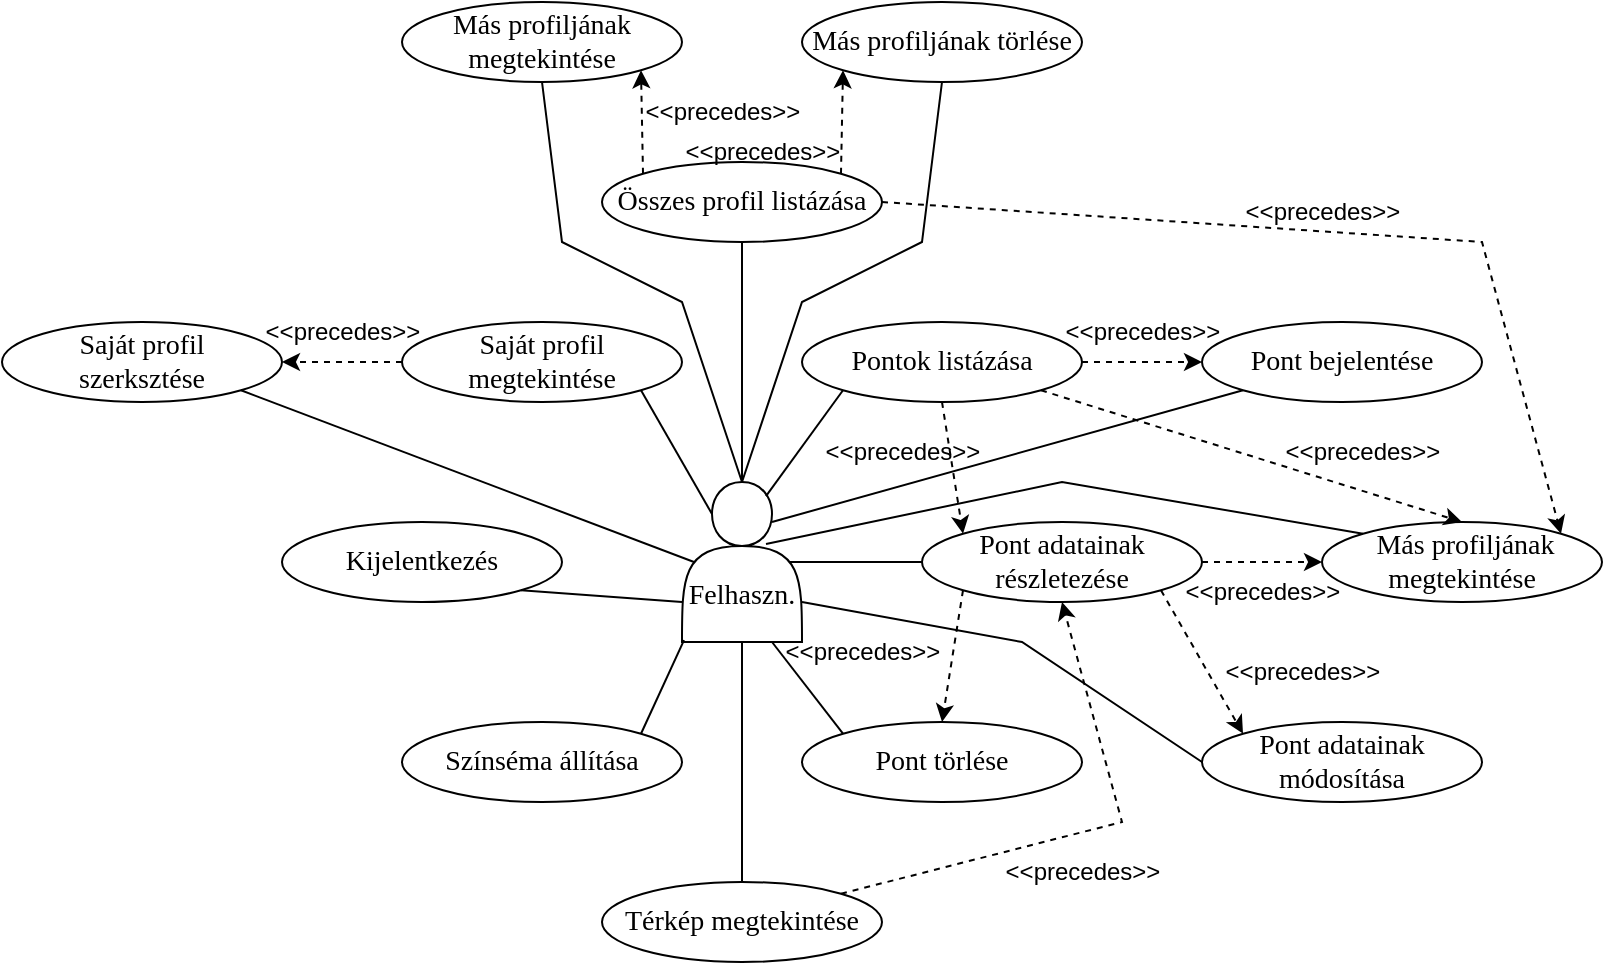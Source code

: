 <mxfile version="24.0.4" type="device">
  <diagram name="1 oldal" id="ZEmaSlT312Er0jaVH2z7">
    <mxGraphModel dx="3034" dy="1784" grid="1" gridSize="10" guides="1" tooltips="1" connect="1" arrows="1" fold="1" page="1" pageScale="1" pageWidth="1600" pageHeight="900" math="0" shadow="0">
      <root>
        <mxCell id="0" />
        <mxCell id="1" parent="0" />
        <mxCell id="2mtIZXTCqTXwhXVJZt-6-7" style="rounded=0;orthogonalLoop=1;jettySize=auto;html=1;exitX=0.75;exitY=0.25;exitDx=0;exitDy=0;exitPerimeter=0;entryX=0;entryY=1;entryDx=0;entryDy=0;endArrow=none;endFill=0;" parent="1" source="ISlp1e6x_ZDFkrLWW4SW-1" target="2mtIZXTCqTXwhXVJZt-6-1" edge="1">
          <mxGeometry relative="1" as="geometry" />
        </mxCell>
        <mxCell id="2mtIZXTCqTXwhXVJZt-6-8" style="rounded=0;orthogonalLoop=1;jettySize=auto;html=1;entryX=0;entryY=0.5;entryDx=0;entryDy=0;endArrow=none;endFill=0;exitX=1;exitY=0.75;exitDx=0;exitDy=0;" parent="1" source="ISlp1e6x_ZDFkrLWW4SW-1" target="2mtIZXTCqTXwhXVJZt-6-4" edge="1">
          <mxGeometry relative="1" as="geometry">
            <mxPoint x="260" y="200" as="sourcePoint" />
            <Array as="points">
              <mxPoint x="370" y="200" />
            </Array>
          </mxGeometry>
        </mxCell>
        <mxCell id="YN04f7YGZs9V2Ry6o0Kq-4" style="rounded=0;orthogonalLoop=1;jettySize=auto;html=1;exitX=0.75;exitY=1;exitDx=0;exitDy=0;entryX=0;entryY=0;entryDx=0;entryDy=0;endArrow=none;endFill=0;" parent="1" source="ISlp1e6x_ZDFkrLWW4SW-1" target="YN04f7YGZs9V2Ry6o0Kq-1" edge="1">
          <mxGeometry relative="1" as="geometry" />
        </mxCell>
        <mxCell id="7Pud5vr0-5RCTm2Akbo9-6" style="edgeStyle=orthogonalEdgeStyle;rounded=0;orthogonalLoop=1;jettySize=auto;html=1;exitX=0.5;exitY=0;exitDx=0;exitDy=0;entryX=0.5;entryY=1;entryDx=0;entryDy=0;endArrow=none;endFill=0;" edge="1" parent="1" source="ISlp1e6x_ZDFkrLWW4SW-1" target="7Pud5vr0-5RCTm2Akbo9-1">
          <mxGeometry relative="1" as="geometry" />
        </mxCell>
        <mxCell id="7Pud5vr0-5RCTm2Akbo9-9" style="rounded=0;orthogonalLoop=1;jettySize=auto;html=1;exitX=0.5;exitY=0;exitDx=0;exitDy=0;strokeColor=default;align=center;verticalAlign=middle;fontFamily=Helvetica;fontSize=11;fontColor=default;labelBackgroundColor=default;endArrow=none;endFill=0;entryX=0.5;entryY=1;entryDx=0;entryDy=0;" edge="1" parent="1" source="ISlp1e6x_ZDFkrLWW4SW-1" target="7Pud5vr0-5RCTm2Akbo9-2">
          <mxGeometry relative="1" as="geometry">
            <mxPoint x="150" as="targetPoint" />
            <Array as="points">
              <mxPoint x="200" y="30" />
              <mxPoint x="140" />
            </Array>
          </mxGeometry>
        </mxCell>
        <mxCell id="7Pud5vr0-5RCTm2Akbo9-10" style="rounded=0;orthogonalLoop=1;jettySize=auto;html=1;exitX=0.5;exitY=0;exitDx=0;exitDy=0;entryX=0.5;entryY=1;entryDx=0;entryDy=0;strokeColor=default;align=center;verticalAlign=middle;fontFamily=Helvetica;fontSize=11;fontColor=default;labelBackgroundColor=default;endArrow=none;endFill=0;elbow=vertical;" edge="1" parent="1" source="ISlp1e6x_ZDFkrLWW4SW-1" target="7Pud5vr0-5RCTm2Akbo9-4">
          <mxGeometry relative="1" as="geometry">
            <Array as="points">
              <mxPoint x="260" y="30" />
              <mxPoint x="320" />
            </Array>
          </mxGeometry>
        </mxCell>
        <mxCell id="ISlp1e6x_ZDFkrLWW4SW-1" value="&lt;div style=&quot;font-size: 14px;&quot;&gt;&lt;br style=&quot;font-size: 14px;&quot;&gt;&lt;/div&gt;&lt;div style=&quot;font-size: 14px;&quot;&gt;&lt;br&gt;&lt;/div&gt;Felhaszn." style="shape=actor;whiteSpace=wrap;html=1;fontFamily=Garamond;fontSize=14;" parent="1" vertex="1">
          <mxGeometry x="200" y="120" width="60" height="80" as="geometry" />
        </mxCell>
        <mxCell id="ISlp1e6x_ZDFkrLWW4SW-14" value="" style="rounded=0;orthogonalLoop=1;jettySize=auto;html=1;entryX=0;entryY=0;entryDx=0;entryDy=0;endArrow=classic;endFill=1;dashed=1;exitX=0.5;exitY=1;exitDx=0;exitDy=0;" parent="1" source="ISlp1e6x_ZDFkrLWW4SW-2" target="ISlp1e6x_ZDFkrLWW4SW-3" edge="1">
          <mxGeometry relative="1" as="geometry">
            <mxPoint x="310" y="130" as="sourcePoint" />
          </mxGeometry>
        </mxCell>
        <mxCell id="ISlp1e6x_ZDFkrLWW4SW-2" value="Pontok listázása" style="ellipse;whiteSpace=wrap;html=1;fontFamily=Garamond;fontSize=14;" parent="1" vertex="1">
          <mxGeometry x="260" y="40" width="140" height="40" as="geometry" />
        </mxCell>
        <mxCell id="YN04f7YGZs9V2Ry6o0Kq-2" style="rounded=0;orthogonalLoop=1;jettySize=auto;html=1;exitX=0;exitY=1;exitDx=0;exitDy=0;entryX=0.5;entryY=0;entryDx=0;entryDy=0;endArrow=classic;endFill=1;dashed=1;" parent="1" source="ISlp1e6x_ZDFkrLWW4SW-3" target="YN04f7YGZs9V2Ry6o0Kq-1" edge="1">
          <mxGeometry relative="1" as="geometry" />
        </mxCell>
        <mxCell id="ISlp1e6x_ZDFkrLWW4SW-3" value="Pont adatainak részletezése" style="ellipse;whiteSpace=wrap;html=1;fontFamily=Garamond;fontSize=14;" parent="1" vertex="1">
          <mxGeometry x="320" y="140" width="140" height="40" as="geometry" />
        </mxCell>
        <mxCell id="ISlp1e6x_ZDFkrLWW4SW-15" style="rounded=0;orthogonalLoop=1;jettySize=auto;html=1;exitX=1;exitY=0;exitDx=0;exitDy=0;entryX=0.5;entryY=1;entryDx=0;entryDy=0;endArrow=classic;endFill=1;dashed=1;" parent="1" source="ISlp1e6x_ZDFkrLWW4SW-4" target="ISlp1e6x_ZDFkrLWW4SW-3" edge="1">
          <mxGeometry relative="1" as="geometry">
            <Array as="points">
              <mxPoint x="420" y="290" />
            </Array>
          </mxGeometry>
        </mxCell>
        <mxCell id="ISlp1e6x_ZDFkrLWW4SW-4" value="Térkép megtekintése" style="ellipse;whiteSpace=wrap;html=1;fontFamily=Garamond;fontSize=14;" parent="1" vertex="1">
          <mxGeometry x="160" y="320" width="140" height="40" as="geometry" />
        </mxCell>
        <mxCell id="ISlp1e6x_ZDFkrLWW4SW-5" value="Színséma állítása" style="ellipse;whiteSpace=wrap;html=1;fontFamily=Garamond;fontSize=14;" parent="1" vertex="1">
          <mxGeometry x="60" y="240" width="140" height="40" as="geometry" />
        </mxCell>
        <mxCell id="ISlp1e6x_ZDFkrLWW4SW-6" value="Kijelentkezés" style="ellipse;whiteSpace=wrap;html=1;fontFamily=Garamond;fontSize=14;" parent="1" vertex="1">
          <mxGeometry y="140" width="140" height="40" as="geometry" />
        </mxCell>
        <mxCell id="xfD9kyOSPFKXBnohDaMm-3" style="edgeStyle=orthogonalEdgeStyle;rounded=0;orthogonalLoop=1;jettySize=auto;html=1;exitX=0;exitY=0.5;exitDx=0;exitDy=0;entryX=1;entryY=0.5;entryDx=0;entryDy=0;dashed=1;" parent="1" source="ISlp1e6x_ZDFkrLWW4SW-7" target="xfD9kyOSPFKXBnohDaMm-1" edge="1">
          <mxGeometry relative="1" as="geometry" />
        </mxCell>
        <mxCell id="ISlp1e6x_ZDFkrLWW4SW-7" value="Saját profil megtekintése" style="ellipse;whiteSpace=wrap;html=1;fontFamily=Garamond;fontSize=14;" parent="1" vertex="1">
          <mxGeometry x="60" y="40" width="140" height="40" as="geometry" />
        </mxCell>
        <mxCell id="ISlp1e6x_ZDFkrLWW4SW-8" style="rounded=0;orthogonalLoop=1;jettySize=auto;html=1;exitX=1;exitY=1;exitDx=0;exitDy=0;entryX=0.25;entryY=0.2;entryDx=0;entryDy=0;entryPerimeter=0;endArrow=none;endFill=0;fontFamily=Garamond;fontSize=14;" parent="1" source="ISlp1e6x_ZDFkrLWW4SW-7" target="ISlp1e6x_ZDFkrLWW4SW-1" edge="1">
          <mxGeometry relative="1" as="geometry" />
        </mxCell>
        <mxCell id="ISlp1e6x_ZDFkrLWW4SW-9" style="rounded=0;orthogonalLoop=1;jettySize=auto;html=1;exitX=0;exitY=1;exitDx=0;exitDy=0;entryX=0.7;entryY=0.088;entryDx=0;entryDy=0;endArrow=none;endFill=0;fontFamily=Garamond;fontSize=14;entryPerimeter=0;" parent="1" source="ISlp1e6x_ZDFkrLWW4SW-2" target="ISlp1e6x_ZDFkrLWW4SW-1" edge="1">
          <mxGeometry relative="1" as="geometry" />
        </mxCell>
        <mxCell id="ISlp1e6x_ZDFkrLWW4SW-10" style="rounded=0;orthogonalLoop=1;jettySize=auto;html=1;exitX=1;exitY=1;exitDx=0;exitDy=0;entryX=0;entryY=0.75;entryDx=0;entryDy=0;endArrow=none;endFill=0;fontFamily=Garamond;fontSize=14;" parent="1" source="ISlp1e6x_ZDFkrLWW4SW-6" target="ISlp1e6x_ZDFkrLWW4SW-1" edge="1">
          <mxGeometry relative="1" as="geometry" />
        </mxCell>
        <mxCell id="ISlp1e6x_ZDFkrLWW4SW-11" style="rounded=0;orthogonalLoop=1;jettySize=auto;html=1;exitX=0;exitY=0.5;exitDx=0;exitDy=0;entryX=0.9;entryY=0.5;entryDx=0;entryDy=0;endArrow=none;endFill=0;fontFamily=Garamond;fontSize=14;entryPerimeter=0;" parent="1" source="ISlp1e6x_ZDFkrLWW4SW-3" target="ISlp1e6x_ZDFkrLWW4SW-1" edge="1">
          <mxGeometry relative="1" as="geometry" />
        </mxCell>
        <mxCell id="ISlp1e6x_ZDFkrLWW4SW-12" style="rounded=0;orthogonalLoop=1;jettySize=auto;html=1;exitX=1;exitY=0;exitDx=0;exitDy=0;entryX=0.017;entryY=0.988;entryDx=0;entryDy=0;entryPerimeter=0;endArrow=none;endFill=0;fontFamily=Garamond;fontSize=14;" parent="1" source="ISlp1e6x_ZDFkrLWW4SW-5" target="ISlp1e6x_ZDFkrLWW4SW-1" edge="1">
          <mxGeometry relative="1" as="geometry" />
        </mxCell>
        <mxCell id="ISlp1e6x_ZDFkrLWW4SW-13" style="rounded=0;orthogonalLoop=1;jettySize=auto;html=1;exitX=0.5;exitY=0;exitDx=0;exitDy=0;entryX=0.5;entryY=1;entryDx=0;entryDy=0;endArrow=none;endFill=0;fontFamily=Garamond;fontSize=14;" parent="1" source="ISlp1e6x_ZDFkrLWW4SW-4" target="ISlp1e6x_ZDFkrLWW4SW-1" edge="1">
          <mxGeometry relative="1" as="geometry" />
        </mxCell>
        <mxCell id="ISlp1e6x_ZDFkrLWW4SW-16" value="&amp;lt;&amp;lt;precedes&amp;gt;&amp;gt;" style="text;html=1;align=center;verticalAlign=middle;resizable=0;points=[];autosize=1;strokeColor=none;fillColor=none;" parent="1" vertex="1">
          <mxGeometry x="260" y="90" width="100" height="30" as="geometry" />
        </mxCell>
        <mxCell id="ISlp1e6x_ZDFkrLWW4SW-17" value="&amp;lt;&amp;lt;precedes&amp;gt;&amp;gt;" style="text;html=1;align=center;verticalAlign=middle;resizable=0;points=[];autosize=1;strokeColor=none;fillColor=none;" parent="1" vertex="1">
          <mxGeometry x="350" y="300" width="100" height="30" as="geometry" />
        </mxCell>
        <mxCell id="2mtIZXTCqTXwhXVJZt-6-1" value="Pont bejelentése" style="ellipse;whiteSpace=wrap;html=1;fontFamily=Garamond;fontSize=14;" parent="1" vertex="1">
          <mxGeometry x="460" y="40" width="140" height="40" as="geometry" />
        </mxCell>
        <mxCell id="2mtIZXTCqTXwhXVJZt-6-2" value="" style="rounded=0;orthogonalLoop=1;jettySize=auto;html=1;exitX=1;exitY=0.5;exitDx=0;exitDy=0;entryX=0;entryY=0.5;entryDx=0;entryDy=0;endArrow=classic;endFill=1;dashed=1;" parent="1" source="ISlp1e6x_ZDFkrLWW4SW-2" target="2mtIZXTCqTXwhXVJZt-6-1" edge="1">
          <mxGeometry relative="1" as="geometry">
            <mxPoint x="389" y="84" as="sourcePoint" />
            <mxPoint x="400" y="150" as="targetPoint" />
          </mxGeometry>
        </mxCell>
        <mxCell id="2mtIZXTCqTXwhXVJZt-6-3" value="&amp;lt;&amp;lt;precedes&amp;gt;&amp;gt;" style="text;html=1;align=center;verticalAlign=middle;resizable=0;points=[];autosize=1;strokeColor=none;fillColor=none;" parent="1" vertex="1">
          <mxGeometry x="380" y="30" width="100" height="30" as="geometry" />
        </mxCell>
        <mxCell id="2mtIZXTCqTXwhXVJZt-6-4" value="Pont adatainak módosítása" style="ellipse;whiteSpace=wrap;html=1;fontFamily=Garamond;fontSize=14;" parent="1" vertex="1">
          <mxGeometry x="460" y="240" width="140" height="40" as="geometry" />
        </mxCell>
        <mxCell id="2mtIZXTCqTXwhXVJZt-6-5" value="" style="rounded=0;orthogonalLoop=1;jettySize=auto;html=1;exitX=1;exitY=1;exitDx=0;exitDy=0;entryX=0;entryY=0;entryDx=0;entryDy=0;endArrow=classic;endFill=1;dashed=1;" parent="1" source="ISlp1e6x_ZDFkrLWW4SW-3" target="2mtIZXTCqTXwhXVJZt-6-4" edge="1">
          <mxGeometry relative="1" as="geometry">
            <mxPoint x="410" y="70" as="sourcePoint" />
            <mxPoint x="470" y="70" as="targetPoint" />
          </mxGeometry>
        </mxCell>
        <mxCell id="2mtIZXTCqTXwhXVJZt-6-6" value="&amp;lt;&amp;lt;precedes&amp;gt;&amp;gt;" style="text;html=1;align=center;verticalAlign=middle;resizable=0;points=[];autosize=1;strokeColor=none;fillColor=none;" parent="1" vertex="1">
          <mxGeometry x="460" y="200" width="100" height="30" as="geometry" />
        </mxCell>
        <mxCell id="xfD9kyOSPFKXBnohDaMm-1" value="Saját profil&lt;br&gt;szerksztése" style="ellipse;whiteSpace=wrap;html=1;fontFamily=Garamond;fontSize=14;" parent="1" vertex="1">
          <mxGeometry x="-140" y="40" width="140" height="40" as="geometry" />
        </mxCell>
        <mxCell id="xfD9kyOSPFKXBnohDaMm-2" style="rounded=0;orthogonalLoop=1;jettySize=auto;html=1;exitX=1;exitY=1;exitDx=0;exitDy=0;entryX=0.1;entryY=0.5;entryDx=0;entryDy=0;entryPerimeter=0;endArrow=none;endFill=0;" parent="1" source="xfD9kyOSPFKXBnohDaMm-1" target="ISlp1e6x_ZDFkrLWW4SW-1" edge="1">
          <mxGeometry relative="1" as="geometry" />
        </mxCell>
        <mxCell id="xfD9kyOSPFKXBnohDaMm-4" value="&amp;lt;&amp;lt;precedes&amp;gt;&amp;gt;" style="text;html=1;align=center;verticalAlign=middle;resizable=0;points=[];autosize=1;strokeColor=none;fillColor=none;" parent="1" vertex="1">
          <mxGeometry x="-20" y="30" width="100" height="30" as="geometry" />
        </mxCell>
        <mxCell id="xfD9kyOSPFKXBnohDaMm-6" value="&amp;nbsp;Más profiljának megtekintése" style="ellipse;whiteSpace=wrap;html=1;fontFamily=Garamond;fontSize=14;" parent="1" vertex="1">
          <mxGeometry x="520" y="140" width="140" height="40" as="geometry" />
        </mxCell>
        <mxCell id="xfD9kyOSPFKXBnohDaMm-7" value="" style="rounded=0;orthogonalLoop=1;jettySize=auto;html=1;entryX=0.5;entryY=0;entryDx=0;entryDy=0;endArrow=classic;endFill=1;dashed=1;exitX=1;exitY=1;exitDx=0;exitDy=0;" parent="1" source="ISlp1e6x_ZDFkrLWW4SW-2" target="xfD9kyOSPFKXBnohDaMm-6" edge="1">
          <mxGeometry relative="1" as="geometry">
            <mxPoint x="410" y="80" as="sourcePoint" />
            <mxPoint x="400" y="150" as="targetPoint" />
          </mxGeometry>
        </mxCell>
        <mxCell id="xfD9kyOSPFKXBnohDaMm-8" value="&amp;lt;&amp;lt;precedes&amp;gt;&amp;gt;" style="text;html=1;align=center;verticalAlign=middle;resizable=0;points=[];autosize=1;strokeColor=none;fillColor=none;" parent="1" vertex="1">
          <mxGeometry x="490" y="90" width="100" height="30" as="geometry" />
        </mxCell>
        <mxCell id="xfD9kyOSPFKXBnohDaMm-9" value="&amp;lt;&amp;lt;precedes&amp;gt;&amp;gt;" style="text;html=1;align=center;verticalAlign=middle;resizable=0;points=[];autosize=1;strokeColor=none;fillColor=none;" parent="1" vertex="1">
          <mxGeometry x="440" y="160" width="100" height="30" as="geometry" />
        </mxCell>
        <mxCell id="xfD9kyOSPFKXBnohDaMm-10" value="" style="rounded=0;orthogonalLoop=1;jettySize=auto;html=1;exitX=1;exitY=0.5;exitDx=0;exitDy=0;entryX=0;entryY=0.5;entryDx=0;entryDy=0;endArrow=classic;endFill=1;dashed=1;" parent="1" source="ISlp1e6x_ZDFkrLWW4SW-3" target="xfD9kyOSPFKXBnohDaMm-6" edge="1">
          <mxGeometry relative="1" as="geometry">
            <mxPoint x="449" y="184" as="sourcePoint" />
            <mxPoint x="491" y="256" as="targetPoint" />
          </mxGeometry>
        </mxCell>
        <mxCell id="xfD9kyOSPFKXBnohDaMm-11" style="rounded=0;orthogonalLoop=1;jettySize=auto;html=1;exitX=0;exitY=0;exitDx=0;exitDy=0;entryX=0.7;entryY=0.388;entryDx=0;entryDy=0;entryPerimeter=0;endArrow=none;endFill=0;" parent="1" source="xfD9kyOSPFKXBnohDaMm-6" target="ISlp1e6x_ZDFkrLWW4SW-1" edge="1">
          <mxGeometry relative="1" as="geometry">
            <Array as="points">
              <mxPoint x="390" y="120" />
            </Array>
          </mxGeometry>
        </mxCell>
        <mxCell id="YN04f7YGZs9V2Ry6o0Kq-1" value="Pont törlése" style="ellipse;whiteSpace=wrap;html=1;fontFamily=Garamond;fontSize=14;" parent="1" vertex="1">
          <mxGeometry x="260" y="240" width="140" height="40" as="geometry" />
        </mxCell>
        <mxCell id="YN04f7YGZs9V2Ry6o0Kq-3" value="&amp;lt;&amp;lt;precedes&amp;gt;&amp;gt;" style="text;html=1;align=center;verticalAlign=middle;resizable=0;points=[];autosize=1;strokeColor=none;fillColor=none;" parent="1" vertex="1">
          <mxGeometry x="240" y="190" width="100" height="30" as="geometry" />
        </mxCell>
        <mxCell id="7Pud5vr0-5RCTm2Akbo9-1" value="Összes profil listázása" style="ellipse;whiteSpace=wrap;html=1;fontFamily=Garamond;fontSize=14;" vertex="1" parent="1">
          <mxGeometry x="160" y="-40" width="140" height="40" as="geometry" />
        </mxCell>
        <mxCell id="7Pud5vr0-5RCTm2Akbo9-2" value="Más profiljának megtekintése" style="ellipse;whiteSpace=wrap;html=1;fontFamily=Garamond;fontSize=14;" vertex="1" parent="1">
          <mxGeometry x="60" y="-120" width="140" height="40" as="geometry" />
        </mxCell>
        <mxCell id="7Pud5vr0-5RCTm2Akbo9-4" value="Más profiljának törlése" style="ellipse;whiteSpace=wrap;html=1;fontFamily=Garamond;fontSize=14;" vertex="1" parent="1">
          <mxGeometry x="260" y="-120" width="140" height="40" as="geometry" />
        </mxCell>
        <mxCell id="7Pud5vr0-5RCTm2Akbo9-13" value="" style="rounded=0;orthogonalLoop=1;jettySize=auto;html=1;entryX=1;entryY=0;entryDx=0;entryDy=0;endArrow=classic;endFill=1;dashed=1;exitX=1;exitY=0.5;exitDx=0;exitDy=0;" edge="1" parent="1" source="7Pud5vr0-5RCTm2Akbo9-1" target="xfD9kyOSPFKXBnohDaMm-6">
          <mxGeometry relative="1" as="geometry">
            <mxPoint x="379" y="-26" as="sourcePoint" />
            <mxPoint x="590" y="40" as="targetPoint" />
            <Array as="points">
              <mxPoint x="600" />
            </Array>
          </mxGeometry>
        </mxCell>
        <mxCell id="7Pud5vr0-5RCTm2Akbo9-14" value="&amp;lt;&amp;lt;precedes&amp;gt;&amp;gt;" style="text;html=1;align=center;verticalAlign=middle;resizable=0;points=[];autosize=1;strokeColor=none;fillColor=none;" vertex="1" parent="1">
          <mxGeometry x="470" y="-30" width="100" height="30" as="geometry" />
        </mxCell>
        <mxCell id="7Pud5vr0-5RCTm2Akbo9-15" value="" style="rounded=0;orthogonalLoop=1;jettySize=auto;html=1;entryX=0;entryY=1;entryDx=0;entryDy=0;endArrow=classic;endFill=1;dashed=1;exitX=1;exitY=0;exitDx=0;exitDy=0;" edge="1" parent="1" source="7Pud5vr0-5RCTm2Akbo9-1" target="7Pud5vr0-5RCTm2Akbo9-4">
          <mxGeometry relative="1" as="geometry">
            <mxPoint x="310" y="-10" as="sourcePoint" />
            <mxPoint x="649" y="156" as="targetPoint" />
            <Array as="points" />
          </mxGeometry>
        </mxCell>
        <mxCell id="7Pud5vr0-5RCTm2Akbo9-16" value="" style="rounded=0;orthogonalLoop=1;jettySize=auto;html=1;entryX=1;entryY=1;entryDx=0;entryDy=0;endArrow=classic;endFill=1;dashed=1;exitX=0;exitY=0;exitDx=0;exitDy=0;" edge="1" parent="1" source="7Pud5vr0-5RCTm2Akbo9-1" target="7Pud5vr0-5RCTm2Akbo9-2">
          <mxGeometry relative="1" as="geometry">
            <mxPoint x="289" y="-24" as="sourcePoint" />
            <mxPoint x="291" y="-76" as="targetPoint" />
            <Array as="points" />
          </mxGeometry>
        </mxCell>
        <mxCell id="7Pud5vr0-5RCTm2Akbo9-17" value="&amp;lt;&amp;lt;precedes&amp;gt;&amp;gt;" style="text;html=1;align=center;verticalAlign=middle;resizable=0;points=[];autosize=1;strokeColor=none;fillColor=none;" vertex="1" parent="1">
          <mxGeometry x="170" y="-80" width="100" height="30" as="geometry" />
        </mxCell>
        <mxCell id="7Pud5vr0-5RCTm2Akbo9-18" value="&amp;lt;&amp;lt;precedes&amp;gt;&amp;gt;" style="text;html=1;align=center;verticalAlign=middle;resizable=0;points=[];autosize=1;strokeColor=none;fillColor=none;" vertex="1" parent="1">
          <mxGeometry x="190" y="-60" width="100" height="30" as="geometry" />
        </mxCell>
      </root>
    </mxGraphModel>
  </diagram>
</mxfile>

